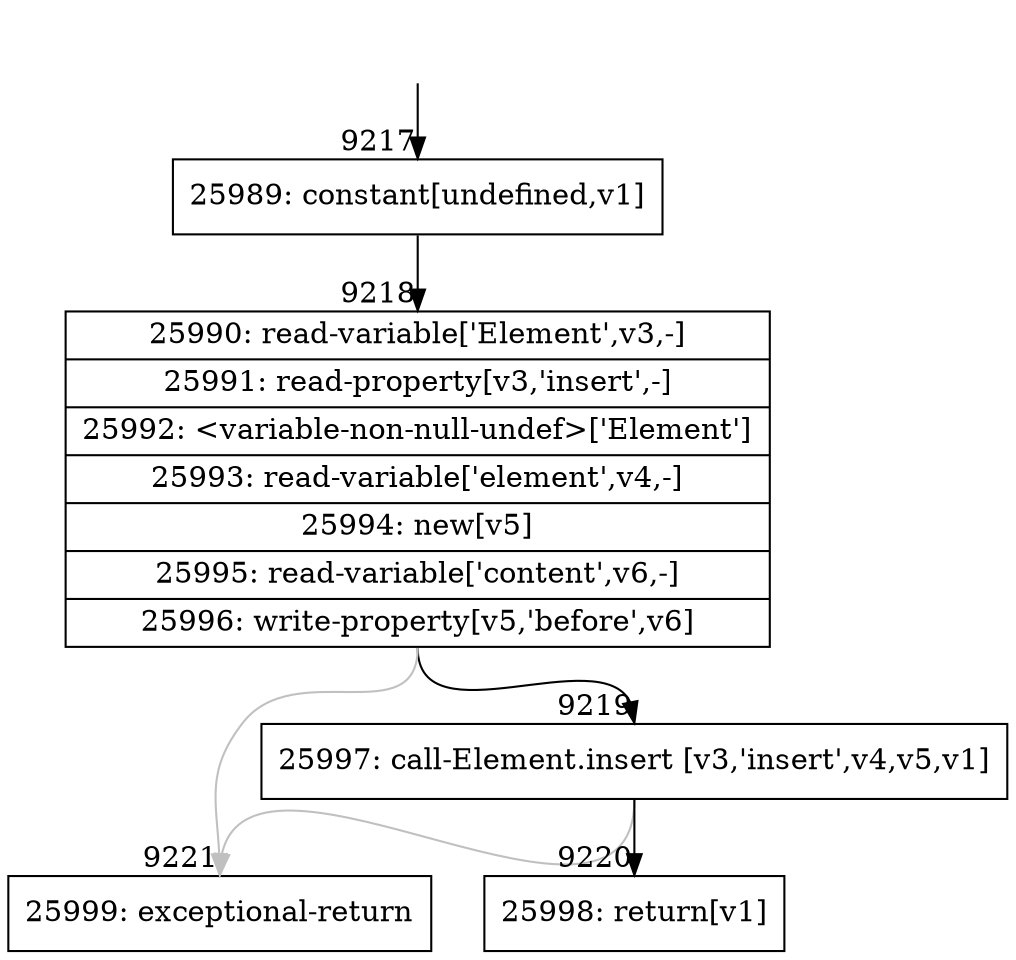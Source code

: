 digraph {
rankdir="TD"
BB_entry700[shape=none,label=""];
BB_entry700 -> BB9217 [tailport=s, headport=n, headlabel="    9217"]
BB9217 [shape=record label="{25989: constant[undefined,v1]}" ] 
BB9217 -> BB9218 [tailport=s, headport=n, headlabel="      9218"]
BB9218 [shape=record label="{25990: read-variable['Element',v3,-]|25991: read-property[v3,'insert',-]|25992: \<variable-non-null-undef\>['Element']|25993: read-variable['element',v4,-]|25994: new[v5]|25995: read-variable['content',v6,-]|25996: write-property[v5,'before',v6]}" ] 
BB9218 -> BB9219 [tailport=s, headport=n, headlabel="      9219"]
BB9218 -> BB9221 [tailport=s, headport=n, color=gray, headlabel="      9221"]
BB9219 [shape=record label="{25997: call-Element.insert [v3,'insert',v4,v5,v1]}" ] 
BB9219 -> BB9220 [tailport=s, headport=n, headlabel="      9220"]
BB9219 -> BB9221 [tailport=s, headport=n, color=gray]
BB9220 [shape=record label="{25998: return[v1]}" ] 
BB9221 [shape=record label="{25999: exceptional-return}" ] 
//#$~ 7290
}
